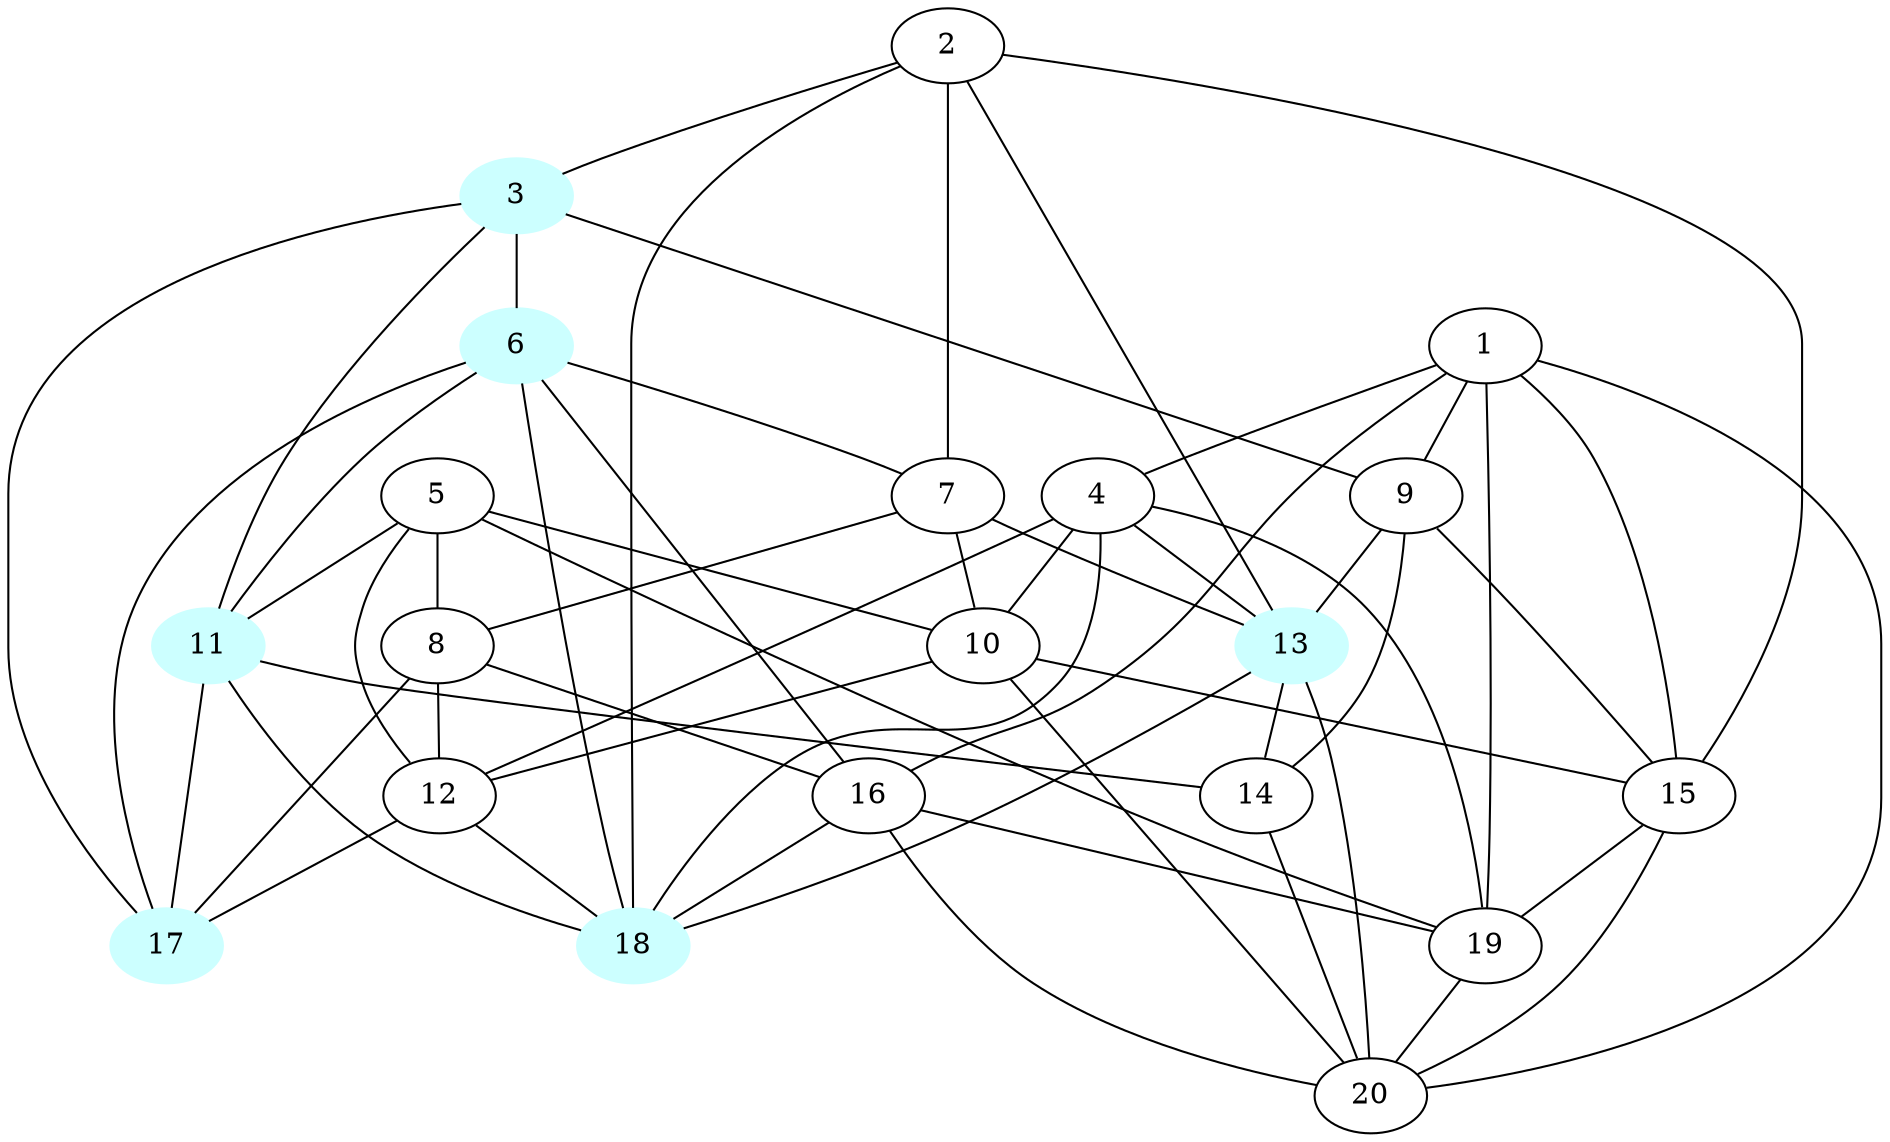 graph G {
    3 [style=filled, color="#CCFFFF"];
    6 [style=filled, color="#CCFFFF"];
    11 [style=filled, color="#CCFFFF"];
    13 [style=filled, color="#CCFFFF"];
    17 [style=filled, color="#CCFFFF"];
    18 [style=filled, color="#CCFFFF"];
    1 -- 4 [len= 2]
    1 -- 9 [len= 2]
    1 -- 15 [len= 2]
    1 -- 16 [len= 2]
    1 -- 19 [len= 2]
    1 -- 20 [len= 2]
    2 -- 3 [len= 2]
    2 -- 7 [len= 2]
    2 -- 13 [len= 2]
    2 -- 15 [len= 2]
    2 -- 18 [len= 2]
    3 -- 6 [len= 2]
    3 -- 9 [len= 2]
    3 -- 11 [len= 2]
    3 -- 17 [len= 2]
    4 -- 10 [len= 2]
    4 -- 12 [len= 2]
    4 -- 13 [len= 2]
    4 -- 18 [len= 2]
    4 -- 19 [len= 2]
    5 -- 8 [len= 2]
    5 -- 10 [len= 2]
    5 -- 11 [len= 2]
    5 -- 12 [len= 2]
    5 -- 19 [len= 2]
    6 -- 7 [len= 2]
    6 -- 11 [len= 2]
    6 -- 16 [len= 2]
    6 -- 17 [len= 2]
    6 -- 18 [len= 2]
    7 -- 8 [len= 2]
    7 -- 10 [len= 2]
    7 -- 13 [len= 2]
    8 -- 12 [len= 2]
    8 -- 16 [len= 2]
    8 -- 17 [len= 2]
    9 -- 13 [len= 2]
    9 -- 14 [len= 2]
    9 -- 15 [len= 2]
    10 -- 12 [len= 2]
    10 -- 15 [len= 2]
    10 -- 20 [len= 2]
    11 -- 14 [len= 2]
    11 -- 17 [len= 2]
    11 -- 18 [len= 2]
    12 -- 17 [len= 2]
    12 -- 18 [len= 2]
    13 -- 14 [len= 2]
    13 -- 18 [len= 2]
    13 -- 20 [len= 2]
    14 -- 20 [len= 2]
    15 -- 19 [len= 2]
    15 -- 20 [len= 2]
    16 -- 18 [len= 2]
    16 -- 19 [len= 2]
    16 -- 20 [len= 2]
    19 -- 20 [len= 2]
}
